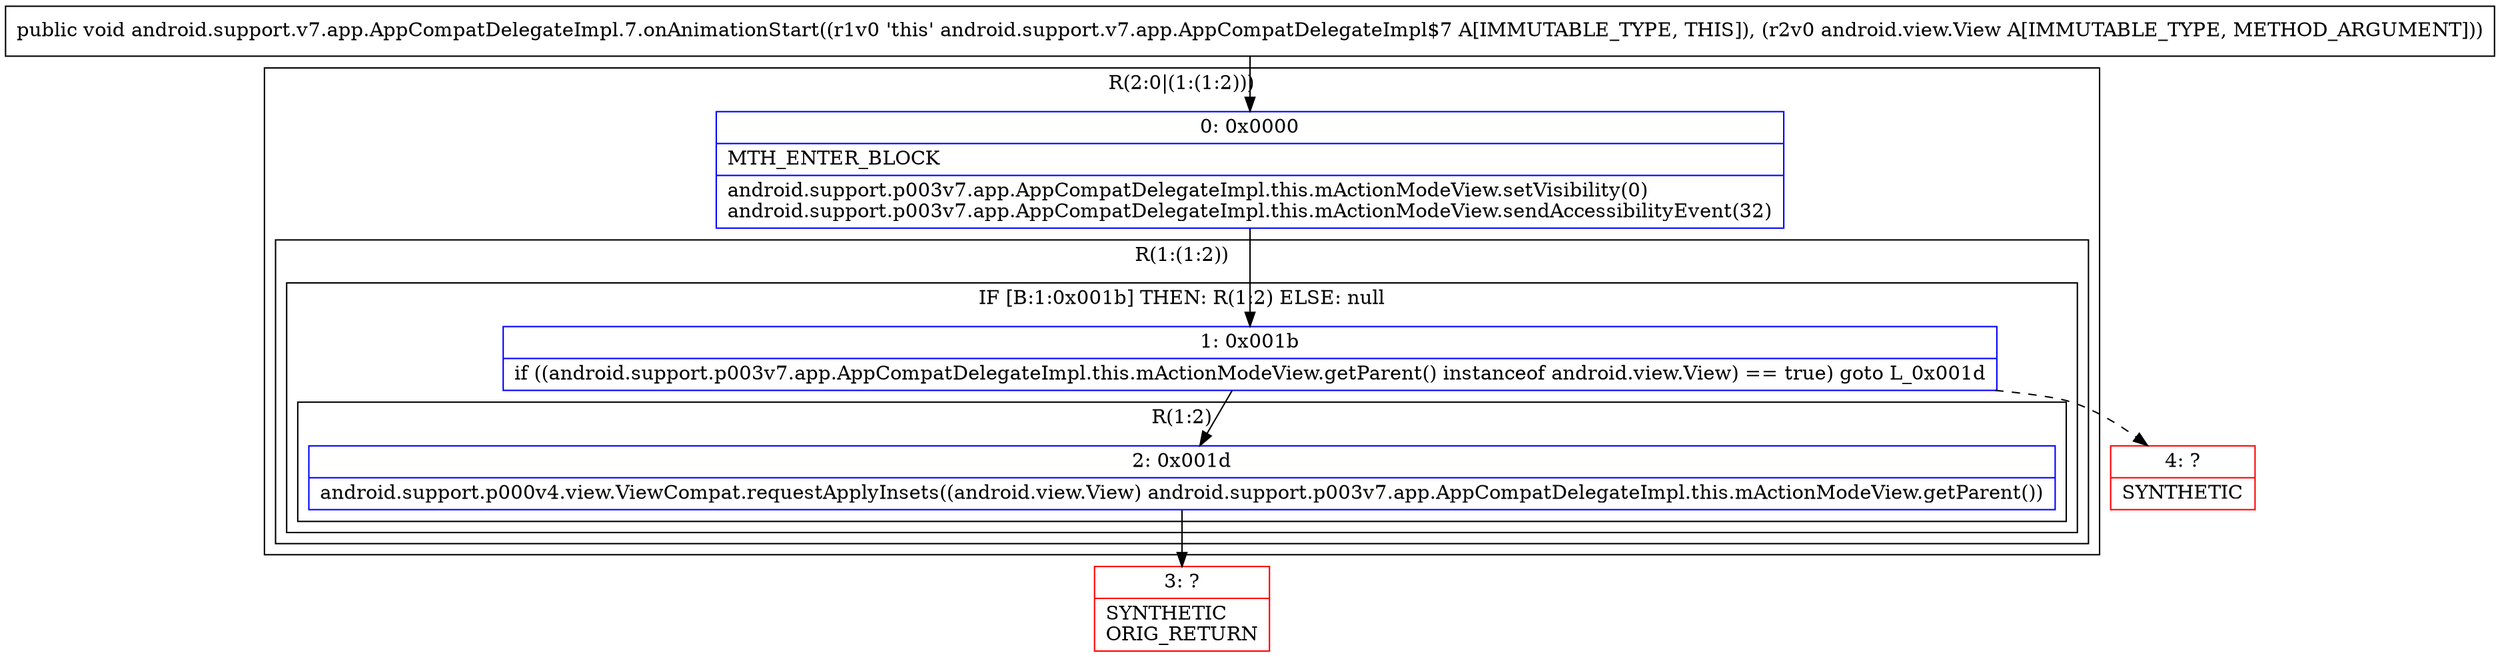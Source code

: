 digraph "CFG forandroid.support.v7.app.AppCompatDelegateImpl.7.onAnimationStart(Landroid\/view\/View;)V" {
subgraph cluster_Region_760894821 {
label = "R(2:0|(1:(1:2)))";
node [shape=record,color=blue];
Node_0 [shape=record,label="{0\:\ 0x0000|MTH_ENTER_BLOCK\l|android.support.p003v7.app.AppCompatDelegateImpl.this.mActionModeView.setVisibility(0)\landroid.support.p003v7.app.AppCompatDelegateImpl.this.mActionModeView.sendAccessibilityEvent(32)\l}"];
subgraph cluster_Region_515874066 {
label = "R(1:(1:2))";
node [shape=record,color=blue];
subgraph cluster_IfRegion_2082454259 {
label = "IF [B:1:0x001b] THEN: R(1:2) ELSE: null";
node [shape=record,color=blue];
Node_1 [shape=record,label="{1\:\ 0x001b|if ((android.support.p003v7.app.AppCompatDelegateImpl.this.mActionModeView.getParent() instanceof android.view.View) == true) goto L_0x001d\l}"];
subgraph cluster_Region_1783709738 {
label = "R(1:2)";
node [shape=record,color=blue];
Node_2 [shape=record,label="{2\:\ 0x001d|android.support.p000v4.view.ViewCompat.requestApplyInsets((android.view.View) android.support.p003v7.app.AppCompatDelegateImpl.this.mActionModeView.getParent())\l}"];
}
}
}
}
Node_3 [shape=record,color=red,label="{3\:\ ?|SYNTHETIC\lORIG_RETURN\l}"];
Node_4 [shape=record,color=red,label="{4\:\ ?|SYNTHETIC\l}"];
MethodNode[shape=record,label="{public void android.support.v7.app.AppCompatDelegateImpl.7.onAnimationStart((r1v0 'this' android.support.v7.app.AppCompatDelegateImpl$7 A[IMMUTABLE_TYPE, THIS]), (r2v0 android.view.View A[IMMUTABLE_TYPE, METHOD_ARGUMENT])) }"];
MethodNode -> Node_0;
Node_0 -> Node_1;
Node_1 -> Node_2;
Node_1 -> Node_4[style=dashed];
Node_2 -> Node_3;
}


